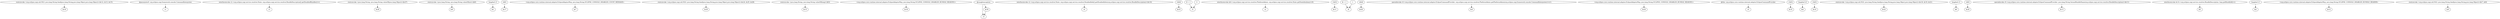digraph g {
0[label="staticinvoke <org.eclipse.osgi.util.NLS: java.lang.String bind(java.lang.String,java.lang.Object,java.lang.Object)>($r12, $r13, $r15)"]
1[label="$r16"]
0->1[label=""]
2[label="@parameter0: org.eclipse.osgi.framework.console.CommandInterpreter"]
3[label="r1"]
2->3[label=""]
4[label="interfaceinvoke r2.<org.eclipse.osgi.service.resolver.State: org.eclipse.osgi.service.resolver.BundleDescription[] getDisabledBundles()>()"]
5[label="r3"]
4->5[label=""]
6[label="staticinvoke <java.lang.String: java.lang.String valueOf(java.lang.Object)>($r27)"]
7[label="$r28"]
6->7[label=""]
8[label="staticinvoke <java.lang.String: java.lang.String valueOf(int)>($i0)"]
9[label="$r8"]
8->9[label=""]
10[label="lengthof r3"]
11[label="$i1"]
10->11[label=""]
12[label="r4[0]"]
13[label="$r17"]
12->13[label=""]
14[label="<org.eclipse.core.runtime.internal.adaptor.EclipseAdaptorMsg: java.lang.String ECLIPSE_CONSOLE_DISABLED_COUNT_MESSAGE>"]
15[label="$r7"]
14->15[label=""]
16[label="staticinvoke <org.eclipse.osgi.util.NLS: java.lang.String bind(java.lang.String,java.lang.Object,java.lang.Object)>($r24, $r25, $r28)"]
17[label="$r29"]
16->17[label=""]
18[label="staticinvoke <java.lang.String: java.lang.String valueOf(long)>($l3)"]
19[label="$r15"]
18->19[label=""]
20[label="<org.eclipse.core.runtime.internal.adaptor.EclipseAdaptorMsg: java.lang.String ECLIPSE_CONSOLE_DISABLED_BUNDLE_REASON1>"]
21[label="$r18"]
20->21[label=""]
22[label="@caughtexception"]
23[label="r5"]
22->23[label=""]
24[label="interfaceinvoke r2.<org.eclipse.osgi.service.resolver.State: org.eclipse.osgi.service.resolver.DisabledInfo[] getDisabledInfos(org.eclipse.osgi.service.resolver.BundleDescription)>($r10)"]
25[label="r4"]
24->25[label=""]
26[label="r4[i6]"]
27[label="$r23"]
26->27[label=""]
28[label="i5 + 1"]
29[label="i5"]
28->29[label=""]
30[label="interfaceinvoke $r6.<org.eclipse.osgi.service.resolver.PlatformAdmin: org.eclipse.osgi.service.resolver.State getState(boolean)>(0)"]
31[label="r2"]
30->31[label=""]
32[label="r3[i5]"]
33[label="$r11"]
32->33[label=""]
34[label="$r30"]
34->23[label=""]
35[label="i6 + 1"]
36[label="i6"]
35->36[label=""]
37[label="r4[i6]"]
38[label="$r26"]
37->38[label=""]
39[label="specialinvoke r0.<org.eclipse.core.runtime.internal.adaptor.EclipseCommandProvider: org.eclipse.osgi.service.resolver.PlatformAdmin getPlatformAdmin(org.eclipse.osgi.framework.console.CommandInterpreter)>(r1)"]
40[label="$r6"]
39->40[label=""]
41[label="<org.eclipse.core.runtime.internal.adaptor.EclipseAdaptorMsg: java.lang.String ECLIPSE_CONSOLE_DISABLED_BUNDLE_REASON1>"]
42[label="$r24"]
41->42[label=""]
22->34[label=""]
43[label="@this: org.eclipse.core.runtime.internal.adaptor.EclipseCommandProvider"]
44[label="r0"]
43->44[label=""]
45[label="r3[i5]"]
46[label="$r10"]
45->46[label=""]
47[label="0"]
47->29[label=""]
48[label="lengthof r4"]
49[label="$i4"]
48->49[label=""]
50[label="r3[i5]"]
51[label="$r14"]
50->51[label=""]
52[label="staticinvoke <org.eclipse.osgi.util.NLS: java.lang.String bind(java.lang.String,java.lang.Object,java.lang.Object)>($r18, $r19, $r21)"]
53[label="$r22"]
52->53[label=""]
54[label="lengthof r3"]
55[label="$i0"]
54->55[label=""]
56[label="r4[0]"]
57[label="$r20"]
56->57[label=""]
58[label="1"]
58->36[label=""]
59[label="specialinvoke r0.<org.eclipse.core.runtime.internal.adaptor.EclipseCommandProvider: java.lang.String formatBundleName(org.eclipse.osgi.service.resolver.BundleDescription)>($r11)"]
60[label="$r13"]
59->60[label=""]
61[label="interfaceinvoke $r14.<org.eclipse.osgi.service.resolver.BundleDescription: long getBundleId()>()"]
62[label="$l3"]
61->62[label=""]
63[label="lengthof r3"]
64[label="$i2"]
63->64[label=""]
65[label="<org.eclipse.core.runtime.internal.adaptor.EclipseAdaptorMsg: java.lang.String ECLIPSE_CONSOLE_DISABLED_BUNDLE_HEADER>"]
66[label="$r12"]
65->66[label=""]
67[label="staticinvoke <org.eclipse.osgi.util.NLS: java.lang.String bind(java.lang.String,java.lang.Object)>($r7, $r8)"]
68[label="$r9"]
67->68[label=""]
}